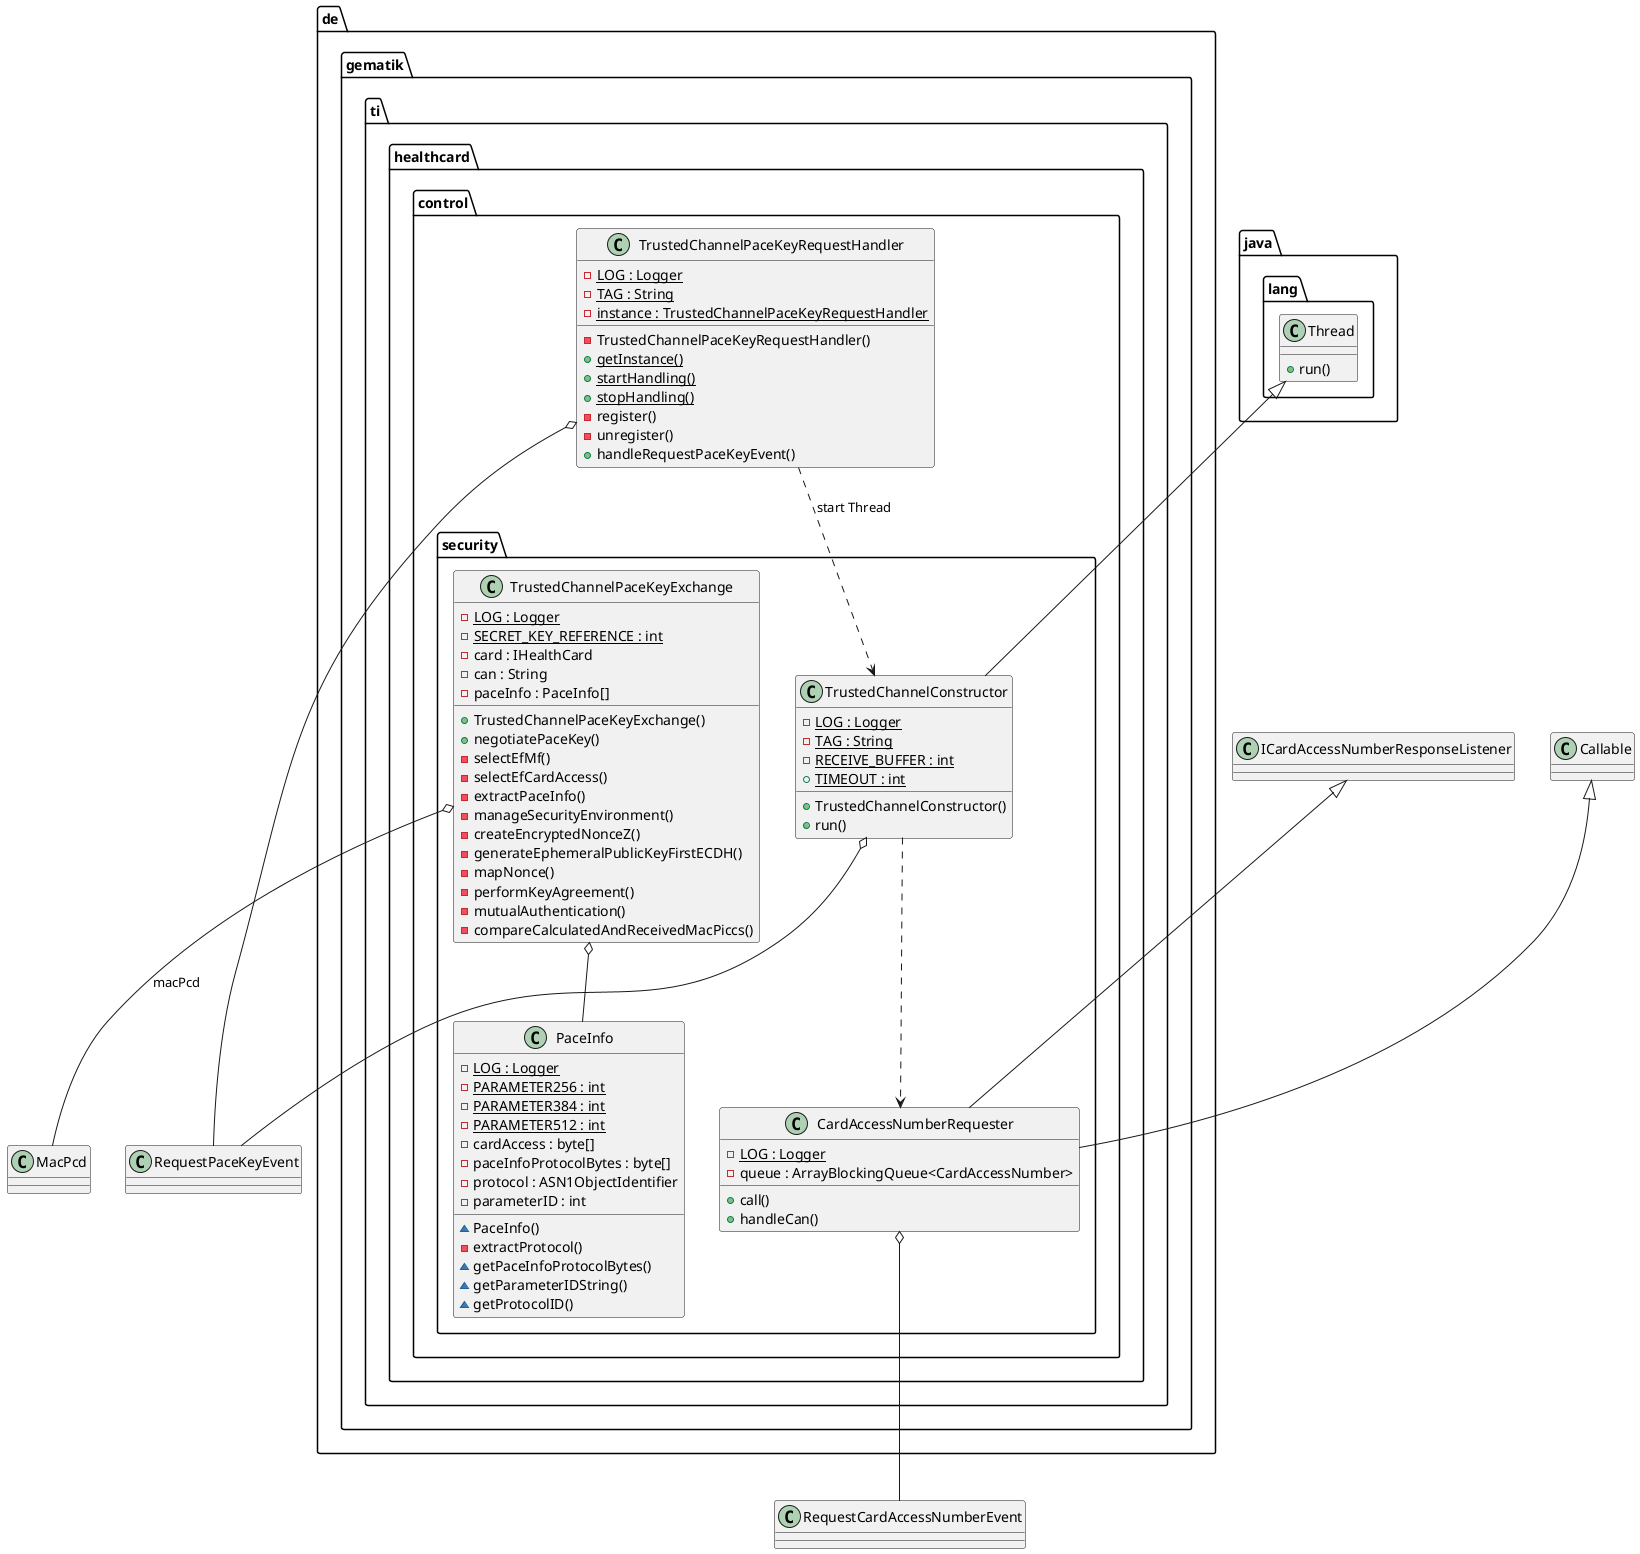 @startuml

 package de.gematik.ti.healthcard.control {
      class TrustedChannelPaceKeyRequestHandler {
          {static} - LOG : Logger
          {static} - TAG : String
          {static} - instance : TrustedChannelPaceKeyRequestHandler
          - TrustedChannelPaceKeyRequestHandler()
          {static} + getInstance()
          {static} + startHandling()
          {static} + stopHandling()
          - register()
          - unregister()
          + handleRequestPaceKeyEvent()
      }
    }

    package de.gematik.ti.healthcard.control {
        package de.gematik.ti.healthcard.control.security {
          class CardAccessNumberRequester {
              {static} - LOG : Logger
              - queue : ArrayBlockingQueue<CardAccessNumber>
              + call()
              + handleCan()
          }
        }
      }


      package de.gematik.ti.healthcard.control {
        package de.gematik.ti.healthcard.control.security {
          class PaceInfo {
              {static} - LOG : Logger
              {static} - PARAMETER256 : int
              {static} - PARAMETER384 : int
              {static} - PARAMETER512 : int
              - cardAccess : byte[]
              - paceInfoProtocolBytes : byte[]
              - protocol : ASN1ObjectIdentifier
              - parameterID : int
              ~ PaceInfo()
              - extractProtocol()
              ~ getPaceInfoProtocolBytes()
              ~ getParameterIDString()
              ~ getProtocolID()
          }
        }
      }


      package de.gematik.ti.healthcard.control {
        package de.gematik.ti.healthcard.control.security {
          class TrustedChannelConstructor {
              {static} - LOG : Logger
              {static} - TAG : String
              {static} - RECEIVE_BUFFER : int
              {static} + TIMEOUT : int
              + TrustedChannelConstructor()
              + run()
          }
        }
      }

      package java.lang {
            class Thread {
                + run()
            }
      }


      package de.gematik.ti.healthcard.control {
        package de.gematik.ti.healthcard.control.security {
          class TrustedChannelPaceKeyExchange {
              {static} - LOG : Logger
              {static} - SECRET_KEY_REFERENCE : int
              - card : IHealthCard
              - can : String
              - paceInfo : PaceInfo[]
              + TrustedChannelPaceKeyExchange()
              + negotiatePaceKey()
              - selectEfMf()
              - selectEfCardAccess()
              - extractPaceInfo()
              - manageSecurityEnvironment()
              - createEncryptedNonceZ()
              - generateEphemeralPublicKeyFirstECDH()
              - mapNonce()
              - performKeyAgreement()
              - mutualAuthentication()
              - compareCalculatedAndReceivedMacPiccs()
          }
        }
      }


      CardAccessNumberRequester -up-|> Callable
      TrustedChannelConstructor -up-|> Thread
      CardAccessNumberRequester -up-|> ICardAccessNumberResponseListener
      TrustedChannelPaceKeyRequestHandler o-- RequestPaceKeyEvent
      TrustedChannelConstructor o-- RequestPaceKeyEvent
      TrustedChannelPaceKeyExchange o-- MacPcd : macPcd
      TrustedChannelPaceKeyRequestHandler ..> TrustedChannelConstructor : start Thread
      TrustedChannelConstructor ..> CardAccessNumberRequester
      CardAccessNumberRequester o-- RequestCardAccessNumberEvent
      TrustedChannelPaceKeyExchange o-- PaceInfo

@enduml